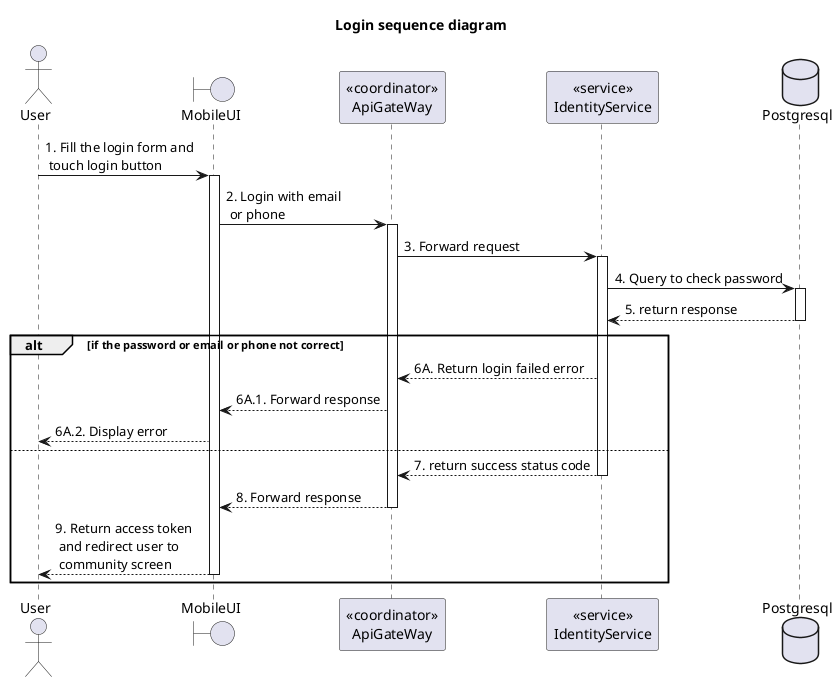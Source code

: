 @startuml Sequence
title "Login sequence diagram"

actor User
boundary MobileUI
participant "<<coordinator>>\nApiGateWay" as ApiGateway
participant "<<service>>\nIdentityService" as IdentityService
database Postgresql

User -> MobileUI++: 1. Fill the login form and \n touch login button
MobileUI -> ApiGateway++: 2. Login with email\n or phone
ApiGateway -> IdentityService++: 3. Forward request
IdentityService -> Postgresql++: 4. Query to check password
IdentityService <-- Postgresql--: 5. return response

alt if the password or email or phone not correct
    ApiGateway <-- IdentityService: 6A. Return login failed error
    MobileUI <-- ApiGateway: 6A.1. Forward response
    User <-- MobileUI: 6A.2. Display error
else 
    ApiGateway <-- IdentityService--: 7. return success status code
    MobileUI <-- ApiGateway--: 8. Forward response
    User <-- MobileUI--: 9. Return access token\n and redirect user to\n community screen
end

@enduml

